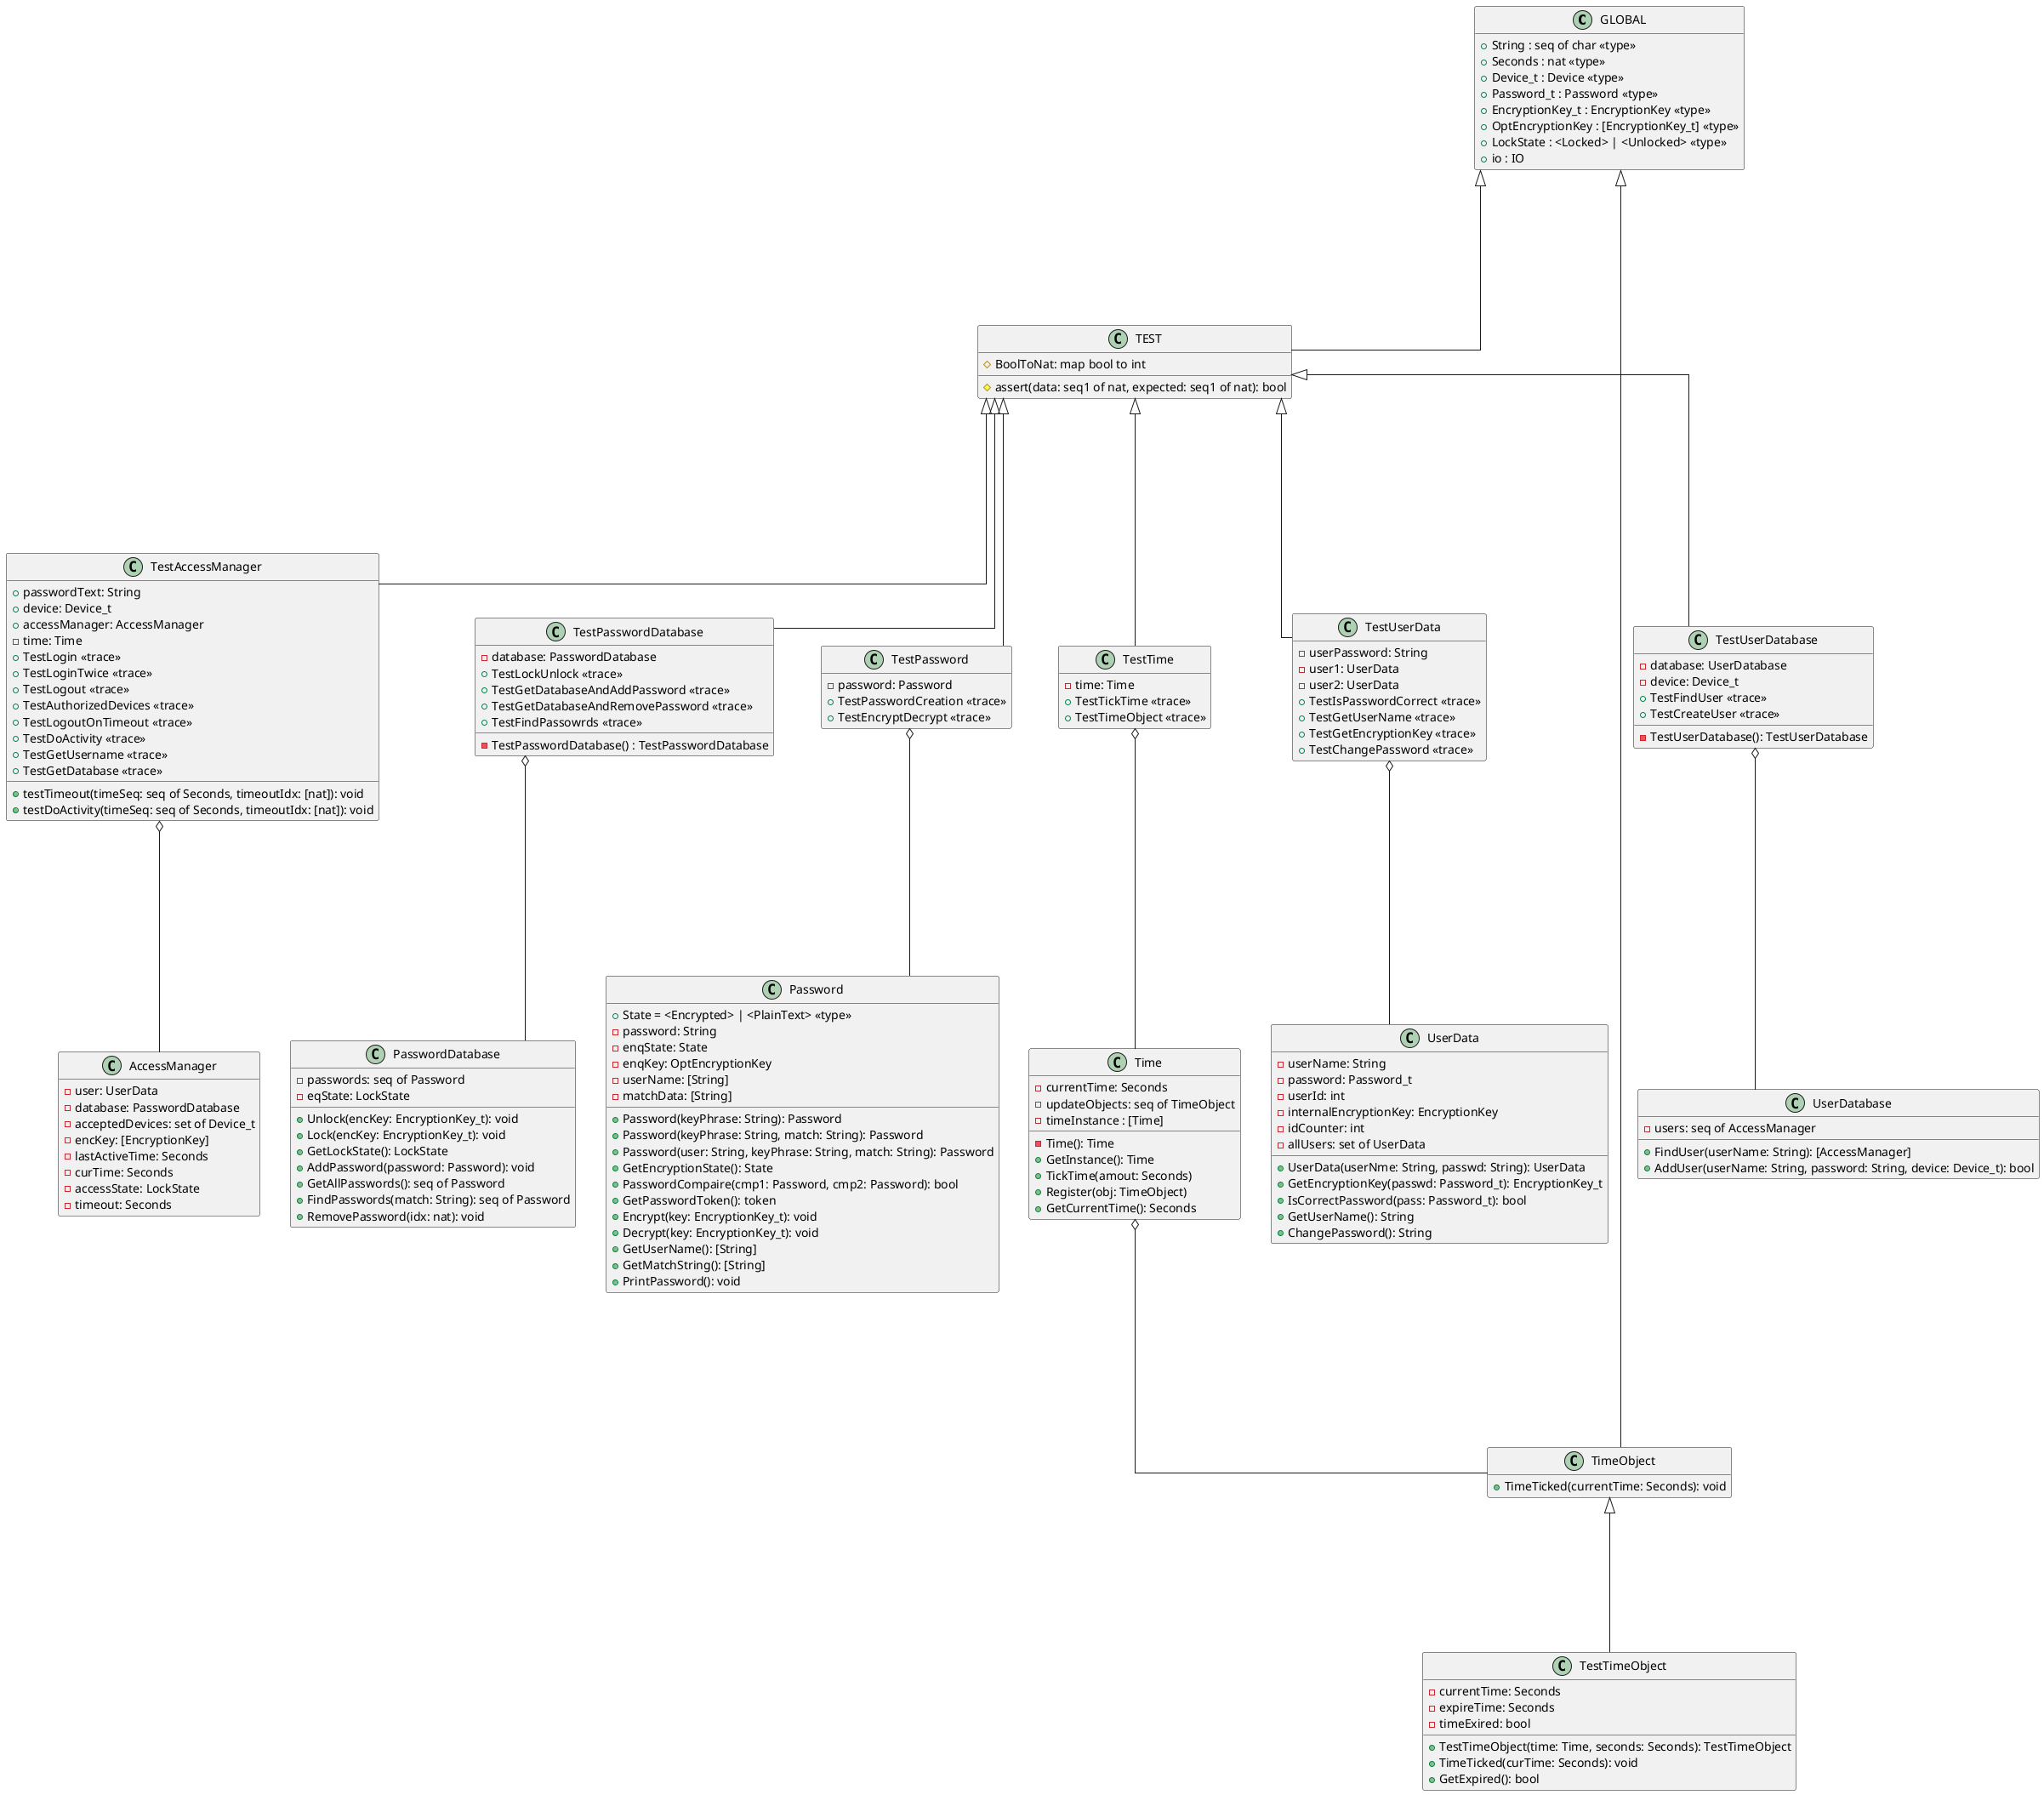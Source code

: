 @startuml Test

hide empty members
skinparam Shadowing false
skinparam linetype ortho
skinparam defaultTextAlignment center

class GLOBAL
{
	+ String : seq of char <<type>>
	+ Seconds : nat <<type>>
	+ Device_t : Device <<type>>
	+ Password_t : Password <<type>>
	+ EncryptionKey_t : EncryptionKey <<type>>
	+ OptEncryptionKey : [EncryptionKey_t] <<type>>
	+ LockState : <Locked> | <Unlocked> <<type>>
	+ io : IO
}

class TEST
{
    # BoolToNat: map bool to int
    # assert(data: seq1 of nat, expected: seq1 of nat): bool
}

class TestAccessManager {
    + passwordText: String
    + device: Device_t
    + accessManager: AccessManager
    - time: Time
    + testTimeout(timeSeq: seq of Seconds, timeoutIdx: [nat]): void
    + testDoActivity(timeSeq: seq of Seconds, timeoutIdx: [nat]): void
    + TestLogin <<trace>>
    + TestLoginTwice <<trace>>
    + TestLogout <<trace>>
    + TestAuthorizedDevices <<trace>>
    + TestLogoutOnTimeout <<trace>>
    + TestDoActivity <<trace>>
    + TestGetUsername <<trace>>
    + TestGetDatabase <<trace>>
}

class AccessManager {
    - user: UserData
    - database: PasswordDatabase
    - acceptedDevices: set of Device_t
    - encKey: [EncryptionKey]
    - lastActiveTime: Seconds
    - curTime: Seconds
    - accessState: LockState
    - timeout: Seconds
}

class TestPasswordDatabase {
    - database: PasswordDatabase
    - TestPasswordDatabase() : TestPasswordDatabase
    + TestLockUnlock <<trace>>
    + TestGetDatabaseAndAddPassword <<trace>>
    + TestGetDatabaseAndRemovePassword <<trace>>
    + TestFindPassowrds <<trace>>
}

class PasswordDatabase {
    - passwords: seq of Password
    - eqState: LockState
    + Unlock(encKey: EncryptionKey_t): void
    + Lock(encKey: EncryptionKey_t): void
    + GetLockState(): LockState
    + AddPassword(password: Password): void
    + GetAllPasswords(): seq of Password
    + FindPasswords(match: String): seq of Password
    + RemovePassword(idx: nat): void
}

class TestPassword {
    - password: Password
    + TestPasswordCreation <<trace>>
    + TestEncryptDecrypt <<trace>>
}

class Password {
    + State = <Encrypted> | <PlainText> <<type>>
    - password: String
    - enqState: State
    - enqKey: OptEncryptionKey
    - userName: [String]
    - matchData: [String]
    + Password(keyPhrase: String): Password
    + Password(keyPhrase: String, match: String): Password
    + Password(user: String, keyPhrase: String, match: String): Password
    + GetEncryptionState(): State
    + PasswordCompaire(cmp1: Password, cmp2: Password): bool
    + GetPasswordToken(): token
    + Encrypt(key: EncryptionKey_t): void
    + Decrypt(key: EncryptionKey_t): void
    + GetUserName(): [String]
    + GetMatchString(): [String]
    + PrintPassword(): void
}

class TimeObject {
    + TimeTicked(currentTime: Seconds): void
}

class TestTimeObject {
    - currentTime: Seconds
    - expireTime: Seconds
    - timeExired: bool
    + TestTimeObject(time: Time, seconds: Seconds): TestTimeObject
    + TimeTicked(curTime: Seconds): void
    + GetExpired(): bool
}

class TestTime {
    - time: Time
    + TestTickTime <<trace>>
    + TestTimeObject <<trace>>
}

class Time {
    - currentTime: Seconds
    - updateObjects: seq of TimeObject
    - timeInstance : [Time]
    - Time(): Time
    + GetInstance(): Time
    + TickTime(amout: Seconds)
    + Register(obj: TimeObject)
    + GetCurrentTime(): Seconds
}

class TestUserData {
    - userPassword: String
    - user1: UserData
    - user2: UserData
    + TestIsPasswordCorrect <<trace>>
    + TestGetUserName <<trace>>
    + TestGetEncryptionKey <<trace>>
    + TestChangePassword <<trace>>
}

class UserData {
    - userName: String
    - password: Password_t
    - userId: int
    - internalEncryptionKey: EncryptionKey
    - idCounter: int
    - allUsers: set of UserData
    + UserData(userNme: String, passwd: String): UserData
    + GetEncryptionKey(passwd: Password_t): EncryptionKey_t
    + IsCorrectPassword(pass: Password_t): bool
    + GetUserName(): String
    + ChangePassword(): String
}

class TestUserDatabase {
    - database: UserDatabase
    - device: Device_t
    - TestUserDatabase(): TestUserDatabase
    + TestFindUser <<trace>>
    + TestCreateUser <<trace>>
}

class UserDatabase {
    - users: seq of AccessManager
    + FindUser(userName: String): [AccessManager]
    + AddUser(userName: String, password: String, device: Device_t): bool
}

GLOBAL <|--down-- TEST
TEST <|--down-- TestAccessManager
TestAccessManager o--down-- AccessManager
TEST <|--down-- TestPasswordDatabase
TestPasswordDatabase o--down-- PasswordDatabase
TEST <|--down-- TestPassword
TestPassword o--down-- Password
GLOBAL <|--down-- TimeObject
TimeObject <|--down-- TestTimeObject
Time o--down-- TimeObject
TEST <|--down-- TestTime 
TestTime o--down-- Time
TEST <|--down-- TestUserData 
TestUserData o--down-- UserData
TEST <|--down-- TestUserDatabase 
TestUserDatabase o--down-- UserDatabase
@enduml